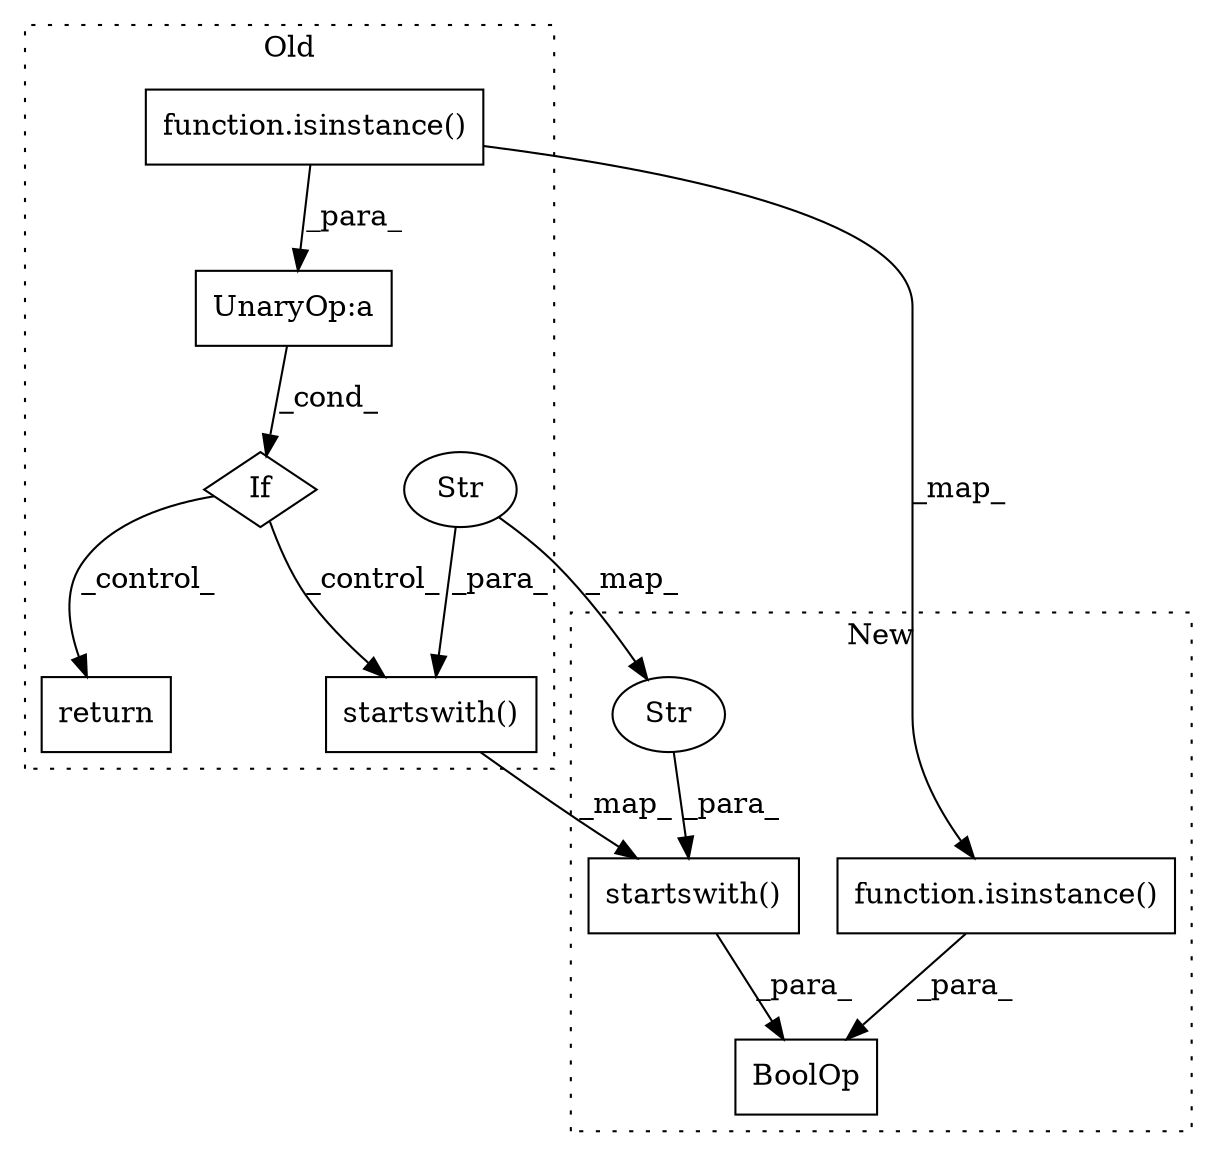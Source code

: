 digraph G {
subgraph cluster0 {
1 [label="startswith()" a="75" s="10688,10723" l="24,1" shape="box"];
3 [label="Str" a="66" s="10712" l="11" shape="ellipse"];
6 [label="If" a="96" s="10614" l="3" shape="diamond"];
7 [label="UnaryOp:a" a="61" s="10617" l="37" shape="box"];
9 [label="function.isinstance()" a="75" s="10621,10653" l="11,1" shape="box"];
10 [label="return" a="93" s="10664" l="7" shape="box"];
label = "Old";
style="dotted";
}
subgraph cluster1 {
2 [label="startswith()" a="75" s="10671,10715" l="33,6" shape="box"];
4 [label="Str" a="66" s="10704" l="11" shape="ellipse"];
5 [label="BoolOp" a="72" s="10633" l="88" shape="box"];
8 [label="function.isinstance()" a="75" s="10633,10665" l="11,1" shape="box"];
label = "New";
style="dotted";
}
1 -> 2 [label="_map_"];
2 -> 5 [label="_para_"];
3 -> 1 [label="_para_"];
3 -> 4 [label="_map_"];
4 -> 2 [label="_para_"];
6 -> 1 [label="_control_"];
6 -> 10 [label="_control_"];
7 -> 6 [label="_cond_"];
8 -> 5 [label="_para_"];
9 -> 8 [label="_map_"];
9 -> 7 [label="_para_"];
}